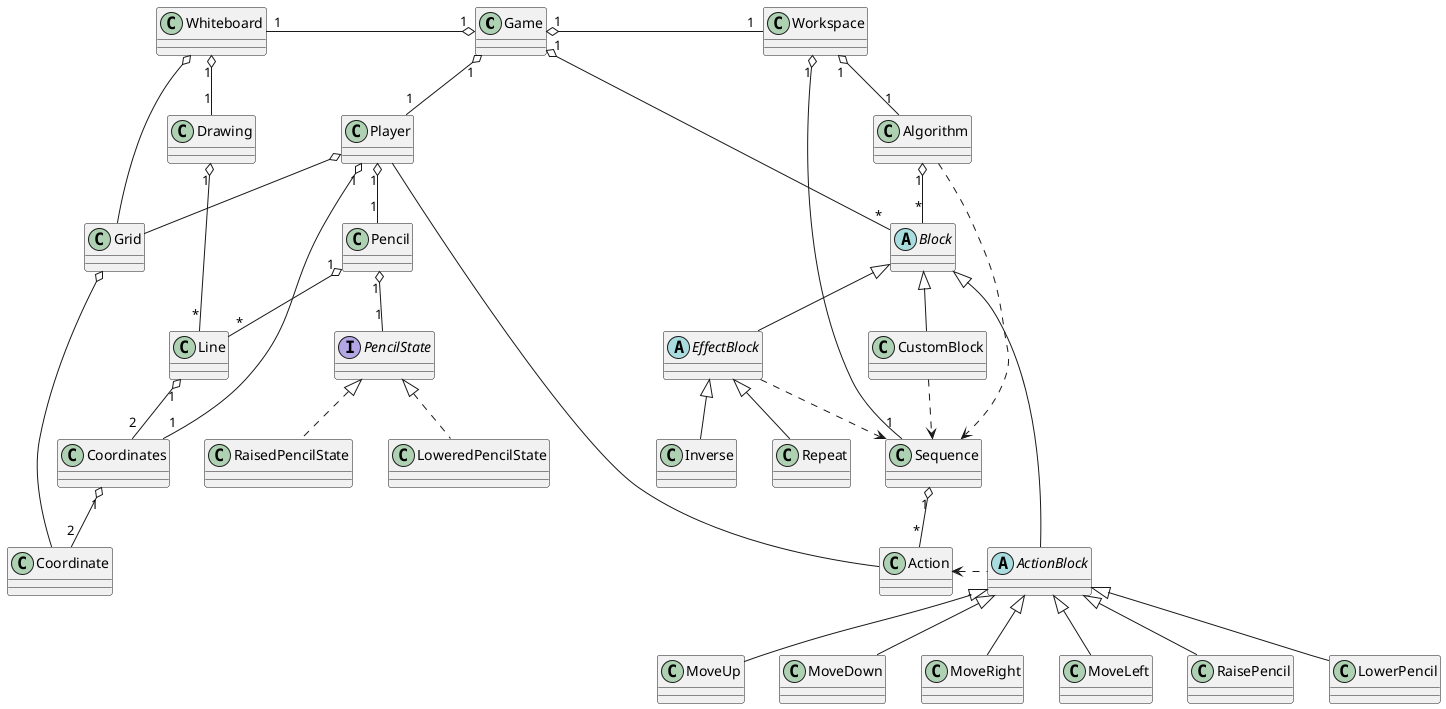 @startuml
class Game {

}

class Player {

}

class Coordinates {

}

class Coordinate {

}

class Pencil {

}

interface PencilState {

}

class RaisedPencilState {

}

class LoweredPencilState {

}

class Whiteboard {

}


class Drawing {

}

class Line {

}

class Workspace {

}

class Algorithm {

}

class Sequence {

}

class Action {

}

abstract class Block {

}

abstract class ActionBlock {

}

abstract class EffectBlock {

}

class MoveUp {

}

class MoveDown {

}

class MoveRight {

}

class MoveLeft {

}

class RaisePencil {

}

class LowerPencil {

}

class Repeat {

}

class Inverse {

}

class CustomBlock {

}


class Grid {

}

Game "1" o-- "1" Player
Player "1" o-- "1" Coordinates
Coordinates "1" o-- "2" Coordinate
Player -- Action

Player "1" o-- "1" Pencil
Pencil "1" o-- "1" PencilState
PencilState <|.. RaisedPencilState
PencilState <|.. LoweredPencilState

Game "1" o--left "1" Whiteboard
Whiteboard "1" o-- "1" Drawing
Drawing "1" o-- "*" Line
Line "1" o-- "2" Coordinates
Pencil "1" o-- "*" Line

Game "1" o-- "*" Block
Block <|-- EffectBlock
Block <|-- ActionBlock
Block <|-- CustomBlock

Game "1" o--right "1" Workspace
Workspace "1" o-- "1" Algorithm
Algorithm "1" o-- "*" Block


Workspace "1" o-- "1" Sequence
Sequence "1" o-- "*" Action

ActionBlock <|-- MoveUp
ActionBlock <|-- MoveDown
ActionBlock <|-- MoveRight
ActionBlock <|-- MoveLeft
ActionBlock <|-- LowerPencil
ActionBlock <|-- RaisePencil
Action <..right ActionBlock

EffectBlock <|-- Repeat
EffectBlock <|-- Inverse



Player o-- Grid
Whiteboard o--Grid
Grid o-- Coordinate

Algorithm ..> Sequence
EffectBlock ..> Sequence
CustomBlock ..> Sequence
@enduml